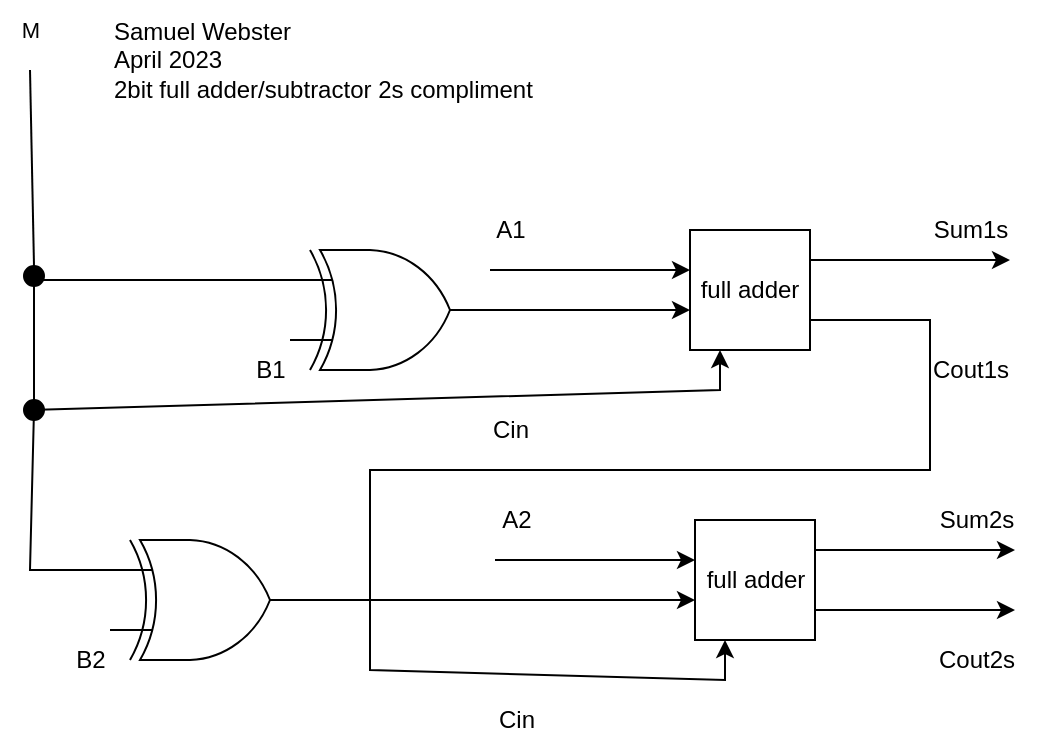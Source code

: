 <mxfile>
    <diagram id="RnIzjZcDYwrT7aIqElQR" name="Page-1">
        <mxGraphModel dx="1086" dy="711" grid="1" gridSize="10" guides="1" tooltips="1" connect="1" arrows="1" fold="1" page="1" pageScale="1" pageWidth="827" pageHeight="1169" math="0" shadow="0">
            <root>
                <mxCell id="0"/>
                <mxCell id="1" parent="0"/>
                <mxCell id="4" style="edgeStyle=none;html=1;exitX=1;exitY=0.25;exitDx=0;exitDy=0;" parent="1" source="2" edge="1">
                    <mxGeometry relative="1" as="geometry">
                        <mxPoint x="510" y="355" as="targetPoint"/>
                    </mxGeometry>
                </mxCell>
                <mxCell id="2" value="full adder" style="rounded=0;whiteSpace=wrap;html=1;" parent="1" vertex="1">
                    <mxGeometry x="350" y="340" width="60" height="60" as="geometry"/>
                </mxCell>
                <mxCell id="6" style="edgeStyle=none;html=1;exitX=1;exitY=0.75;exitDx=0;exitDy=0;" parent="1" edge="1">
                    <mxGeometry relative="1" as="geometry">
                        <mxPoint x="350" y="360" as="targetPoint"/>
                        <mxPoint x="250" y="360" as="sourcePoint"/>
                    </mxGeometry>
                </mxCell>
                <mxCell id="7" style="edgeStyle=none;html=1;exitX=1;exitY=0.75;exitDx=0;exitDy=0;" parent="1" edge="1">
                    <mxGeometry relative="1" as="geometry">
                        <mxPoint x="350" y="380" as="targetPoint"/>
                        <mxPoint x="250" y="380" as="sourcePoint"/>
                    </mxGeometry>
                </mxCell>
                <mxCell id="8" style="edgeStyle=none;html=1;entryX=0.25;entryY=1;entryDx=0;entryDy=0;rounded=0;" parent="1" target="2" edge="1">
                    <mxGeometry relative="1" as="geometry">
                        <mxPoint x="350" y="420" as="targetPoint"/>
                        <mxPoint x="20" y="430" as="sourcePoint"/>
                        <Array as="points">
                            <mxPoint x="365" y="420"/>
                        </Array>
                    </mxGeometry>
                </mxCell>
                <mxCell id="9" value="Cin" style="text;html=1;align=center;verticalAlign=middle;resizable=0;points=[];autosize=1;strokeColor=none;fillColor=none;" parent="1" vertex="1">
                    <mxGeometry x="240" y="425" width="40" height="30" as="geometry"/>
                </mxCell>
                <mxCell id="10" value="A1" style="text;html=1;align=center;verticalAlign=middle;resizable=0;points=[];autosize=1;strokeColor=none;fillColor=none;" parent="1" vertex="1">
                    <mxGeometry x="240" y="325" width="40" height="30" as="geometry"/>
                </mxCell>
                <mxCell id="11" value="B1" style="text;html=1;align=center;verticalAlign=middle;resizable=0;points=[];autosize=1;strokeColor=none;fillColor=none;" parent="1" vertex="1">
                    <mxGeometry x="120" y="395" width="40" height="30" as="geometry"/>
                </mxCell>
                <mxCell id="12" value="Sum1s" style="text;html=1;align=center;verticalAlign=middle;resizable=0;points=[];autosize=1;strokeColor=none;fillColor=none;" parent="1" vertex="1">
                    <mxGeometry x="460" y="325" width="60" height="30" as="geometry"/>
                </mxCell>
                <mxCell id="13" value="Cout1s" style="text;html=1;align=center;verticalAlign=middle;resizable=0;points=[];autosize=1;strokeColor=none;fillColor=none;" parent="1" vertex="1">
                    <mxGeometry x="460" y="395" width="60" height="30" as="geometry"/>
                </mxCell>
                <mxCell id="14" style="edgeStyle=none;html=1;exitX=1;exitY=0.25;exitDx=0;exitDy=0;" parent="1" source="16" edge="1">
                    <mxGeometry relative="1" as="geometry">
                        <mxPoint x="512.5" y="500" as="targetPoint"/>
                    </mxGeometry>
                </mxCell>
                <mxCell id="15" style="edgeStyle=none;html=1;exitX=1;exitY=0.75;exitDx=0;exitDy=0;" parent="1" source="16" edge="1">
                    <mxGeometry relative="1" as="geometry">
                        <mxPoint x="512.5" y="530" as="targetPoint"/>
                    </mxGeometry>
                </mxCell>
                <mxCell id="16" value="full adder" style="rounded=0;whiteSpace=wrap;html=1;" parent="1" vertex="1">
                    <mxGeometry x="352.5" y="485" width="60" height="60" as="geometry"/>
                </mxCell>
                <mxCell id="17" style="edgeStyle=none;html=1;exitX=1;exitY=0.75;exitDx=0;exitDy=0;" parent="1" edge="1">
                    <mxGeometry relative="1" as="geometry">
                        <mxPoint x="352.5" y="505" as="targetPoint"/>
                        <mxPoint x="252.5" y="505" as="sourcePoint"/>
                    </mxGeometry>
                </mxCell>
                <mxCell id="18" style="edgeStyle=none;html=1;" parent="1" edge="1">
                    <mxGeometry relative="1" as="geometry">
                        <mxPoint x="352.5" y="525" as="targetPoint"/>
                        <mxPoint x="160" y="525" as="sourcePoint"/>
                    </mxGeometry>
                </mxCell>
                <mxCell id="19" style="edgeStyle=none;html=1;exitX=1;exitY=0.75;exitDx=0;exitDy=0;entryX=0.25;entryY=1;entryDx=0;entryDy=0;rounded=0;" parent="1" source="2" target="16" edge="1">
                    <mxGeometry relative="1" as="geometry">
                        <mxPoint x="352.5" y="565" as="targetPoint"/>
                        <mxPoint x="252.5" y="565" as="sourcePoint"/>
                        <Array as="points">
                            <mxPoint x="470" y="385"/>
                            <mxPoint x="470" y="460"/>
                            <mxPoint x="190" y="460"/>
                            <mxPoint x="190" y="560"/>
                            <mxPoint x="367.5" y="565"/>
                        </Array>
                    </mxGeometry>
                </mxCell>
                <mxCell id="20" value="Cin" style="text;html=1;align=center;verticalAlign=middle;resizable=0;points=[];autosize=1;strokeColor=none;fillColor=none;" parent="1" vertex="1">
                    <mxGeometry x="242.5" y="570" width="40" height="30" as="geometry"/>
                </mxCell>
                <mxCell id="21" value="A2" style="text;html=1;align=center;verticalAlign=middle;resizable=0;points=[];autosize=1;strokeColor=none;fillColor=none;" parent="1" vertex="1">
                    <mxGeometry x="242.5" y="470" width="40" height="30" as="geometry"/>
                </mxCell>
                <mxCell id="22" value="B2" style="text;html=1;align=center;verticalAlign=middle;resizable=0;points=[];autosize=1;strokeColor=none;fillColor=none;" parent="1" vertex="1">
                    <mxGeometry x="30" y="540" width="40" height="30" as="geometry"/>
                </mxCell>
                <mxCell id="23" value="Sum2s" style="text;html=1;align=center;verticalAlign=middle;resizable=0;points=[];autosize=1;strokeColor=none;fillColor=none;" parent="1" vertex="1">
                    <mxGeometry x="462.5" y="470" width="60" height="30" as="geometry"/>
                </mxCell>
                <mxCell id="24" value="Cout2s" style="text;html=1;align=center;verticalAlign=middle;resizable=0;points=[];autosize=1;strokeColor=none;fillColor=none;" parent="1" vertex="1">
                    <mxGeometry x="462.5" y="540" width="60" height="30" as="geometry"/>
                </mxCell>
                <mxCell id="27" style="edgeStyle=none;html=1;exitX=0;exitY=0.25;exitDx=0;exitDy=0;exitPerimeter=0;endArrow=none;endFill=0;" edge="1" parent="1" source="25">
                    <mxGeometry relative="1" as="geometry">
                        <mxPoint x="20" y="365" as="targetPoint"/>
                    </mxGeometry>
                </mxCell>
                <mxCell id="25" value="" style="verticalLabelPosition=bottom;shadow=0;dashed=0;align=center;html=1;verticalAlign=top;shape=mxgraph.electrical.logic_gates.logic_gate;operation=xor;" vertex="1" parent="1">
                    <mxGeometry x="150" y="350" width="100" height="60" as="geometry"/>
                </mxCell>
                <mxCell id="26" value="" style="verticalLabelPosition=bottom;shadow=0;dashed=0;align=center;html=1;verticalAlign=top;shape=mxgraph.electrical.logic_gates.logic_gate;operation=xor;" vertex="1" parent="1">
                    <mxGeometry x="60" y="495" width="100" height="60" as="geometry"/>
                </mxCell>
                <mxCell id="28" style="edgeStyle=none;html=1;endArrow=none;endFill=0;entryX=0;entryY=0.25;entryDx=0;entryDy=0;entryPerimeter=0;rounded=0;startArrow=none;" edge="1" parent="1" source="32" target="26">
                    <mxGeometry relative="1" as="geometry">
                        <mxPoint x="20" y="510" as="targetPoint"/>
                        <mxPoint x="20" y="260" as="sourcePoint"/>
                        <Array as="points">
                            <mxPoint x="20" y="510"/>
                        </Array>
                    </mxGeometry>
                </mxCell>
                <mxCell id="30" value="" style="edgeStyle=none;html=1;endArrow=none;endFill=0;entryX=0.5;entryY=0;entryDx=0;entryDy=0;rounded=0;" edge="1" parent="1" target="29">
                    <mxGeometry relative="1" as="geometry">
                        <mxPoint x="60" y="510" as="targetPoint"/>
                        <mxPoint x="20" y="260" as="sourcePoint"/>
                        <Array as="points"/>
                    </mxGeometry>
                </mxCell>
                <mxCell id="29" value="" style="ellipse;whiteSpace=wrap;html=1;fontFamily=Helvetica;fontSize=11;fontColor=default;fillColor=#000000;" vertex="1" parent="1">
                    <mxGeometry x="17" y="358" width="10" height="10" as="geometry"/>
                </mxCell>
                <mxCell id="33" value="" style="edgeStyle=none;html=1;endArrow=none;endFill=0;entryX=0.5;entryY=0;entryDx=0;entryDy=0;rounded=0;startArrow=none;" edge="1" parent="1" source="29" target="32">
                    <mxGeometry relative="1" as="geometry">
                        <mxPoint x="60" y="510" as="targetPoint"/>
                        <mxPoint x="21.932" y="368.0" as="sourcePoint"/>
                        <Array as="points"/>
                    </mxGeometry>
                </mxCell>
                <mxCell id="32" value="" style="ellipse;whiteSpace=wrap;html=1;fontFamily=Helvetica;fontSize=11;fontColor=default;fillColor=#000000;" vertex="1" parent="1">
                    <mxGeometry x="17" y="425" width="10" height="10" as="geometry"/>
                </mxCell>
                <mxCell id="34" value="M" style="text;html=1;align=center;verticalAlign=middle;resizable=0;points=[];autosize=1;strokeColor=none;fillColor=none;fontSize=11;fontFamily=Helvetica;fontColor=default;" vertex="1" parent="1">
                    <mxGeometry x="5" y="225" width="30" height="30" as="geometry"/>
                </mxCell>
                <mxCell id="35" value="Samuel Webster&lt;br&gt;April 2023&lt;br&gt;2bit full adder/subtractor 2s compliment" style="text;html=1;align=left;verticalAlign=middle;resizable=0;points=[];autosize=1;strokeColor=none;fillColor=none;" vertex="1" parent="1">
                    <mxGeometry x="60" y="225" width="240" height="60" as="geometry"/>
                </mxCell>
            </root>
        </mxGraphModel>
    </diagram>
</mxfile>